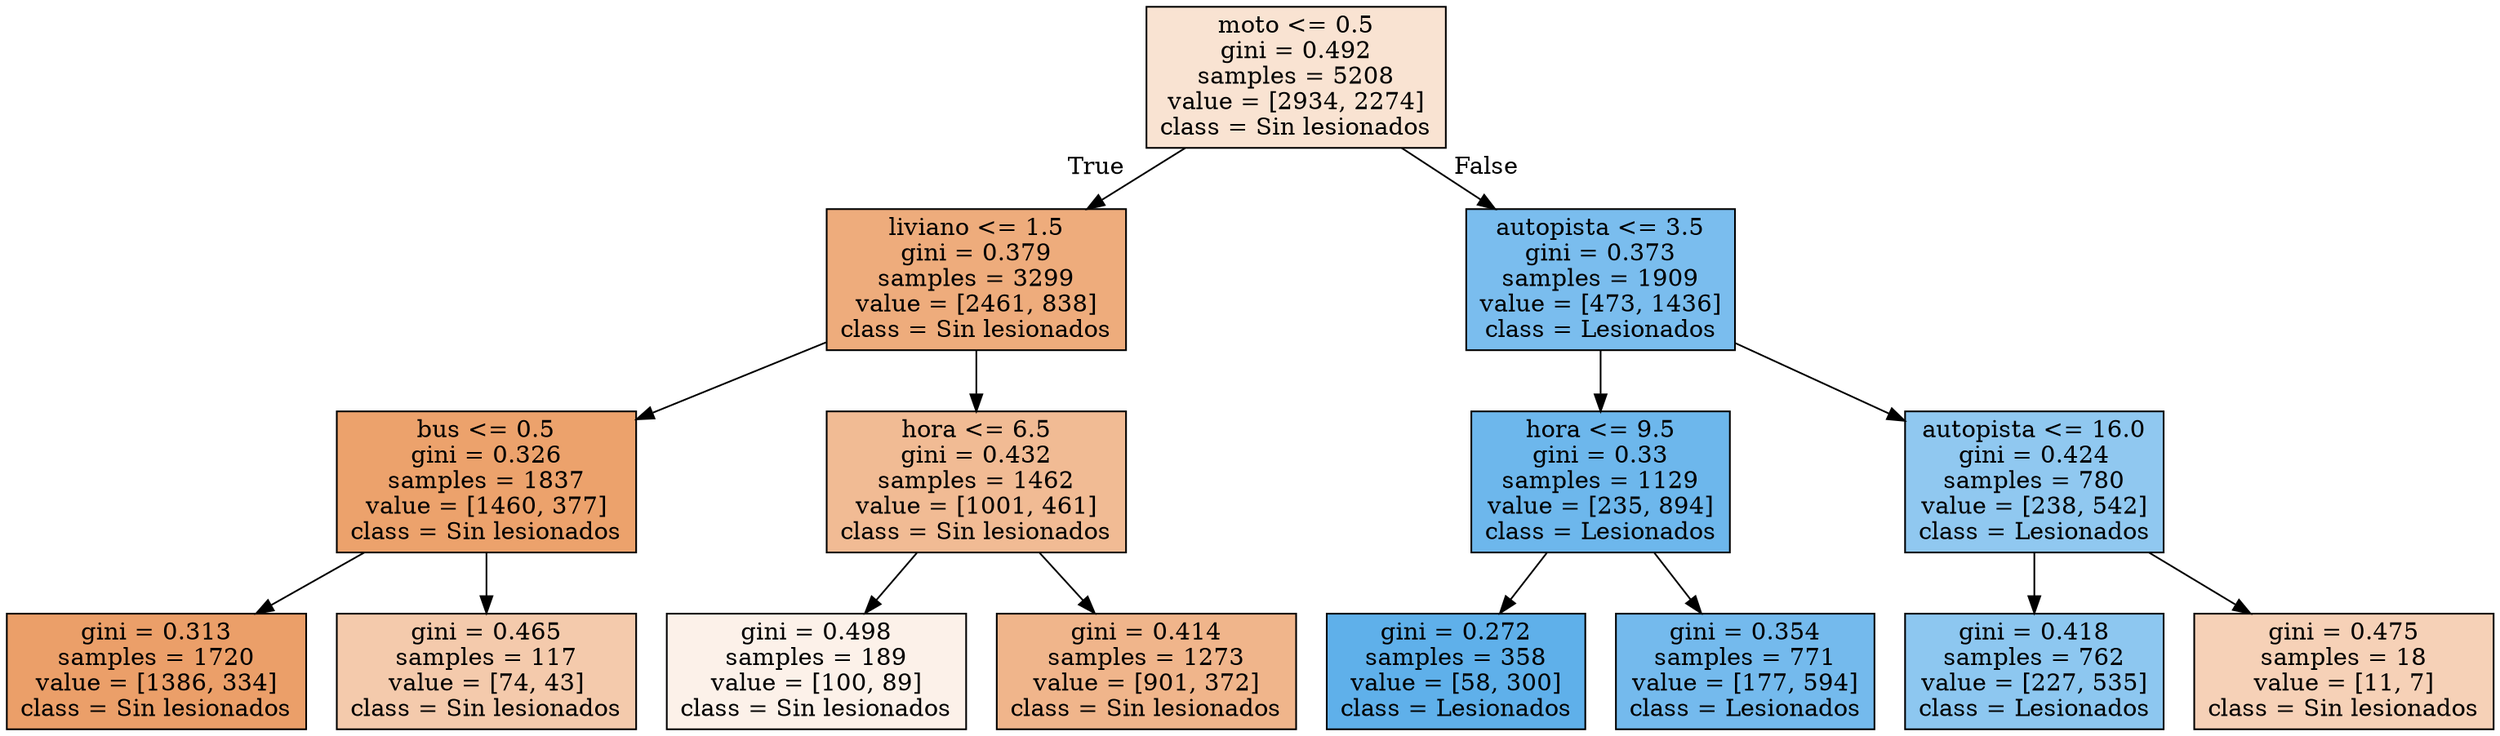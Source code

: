 digraph Tree {
node [shape=box, style="filled", color="black"] ;
0 [label="moto <= 0.5\ngini = 0.492\nsamples = 5208\nvalue = [2934, 2274]\nclass = Sin lesionados", fillcolor="#f9e3d2"] ;
1 [label="liviano <= 1.5\ngini = 0.379\nsamples = 3299\nvalue = [2461, 838]\nclass = Sin lesionados", fillcolor="#eeac7c"] ;
0 -> 1 [labeldistance=2.5, labelangle=45, headlabel="True"] ;
2 [label="bus <= 0.5\ngini = 0.326\nsamples = 1837\nvalue = [1460, 377]\nclass = Sin lesionados", fillcolor="#eca26c"] ;
1 -> 2 ;
3 [label="gini = 0.313\nsamples = 1720\nvalue = [1386, 334]\nclass = Sin lesionados", fillcolor="#eb9f69"] ;
2 -> 3 ;
4 [label="gini = 0.465\nsamples = 117\nvalue = [74, 43]\nclass = Sin lesionados", fillcolor="#f4caac"] ;
2 -> 4 ;
5 [label="hora <= 6.5\ngini = 0.432\nsamples = 1462\nvalue = [1001, 461]\nclass = Sin lesionados", fillcolor="#f1bb94"] ;
1 -> 5 ;
6 [label="gini = 0.498\nsamples = 189\nvalue = [100, 89]\nclass = Sin lesionados", fillcolor="#fcf1e9"] ;
5 -> 6 ;
7 [label="gini = 0.414\nsamples = 1273\nvalue = [901, 372]\nclass = Sin lesionados", fillcolor="#f0b58b"] ;
5 -> 7 ;
8 [label="autopista <= 3.5\ngini = 0.373\nsamples = 1909\nvalue = [473, 1436]\nclass = Lesionados", fillcolor="#7abdee"] ;
0 -> 8 [labeldistance=2.5, labelangle=-45, headlabel="False"] ;
9 [label="hora <= 9.5\ngini = 0.33\nsamples = 1129\nvalue = [235, 894]\nclass = Lesionados", fillcolor="#6db7ec"] ;
8 -> 9 ;
10 [label="gini = 0.272\nsamples = 358\nvalue = [58, 300]\nclass = Lesionados", fillcolor="#5fb0ea"] ;
9 -> 10 ;
11 [label="gini = 0.354\nsamples = 771\nvalue = [177, 594]\nclass = Lesionados", fillcolor="#74baed"] ;
9 -> 11 ;
12 [label="autopista <= 16.0\ngini = 0.424\nsamples = 780\nvalue = [238, 542]\nclass = Lesionados", fillcolor="#90c8f0"] ;
8 -> 12 ;
13 [label="gini = 0.418\nsamples = 762\nvalue = [227, 535]\nclass = Lesionados", fillcolor="#8dc7f0"] ;
12 -> 13 ;
14 [label="gini = 0.475\nsamples = 18\nvalue = [11, 7]\nclass = Sin lesionados", fillcolor="#f6d1b7"] ;
12 -> 14 ;
}